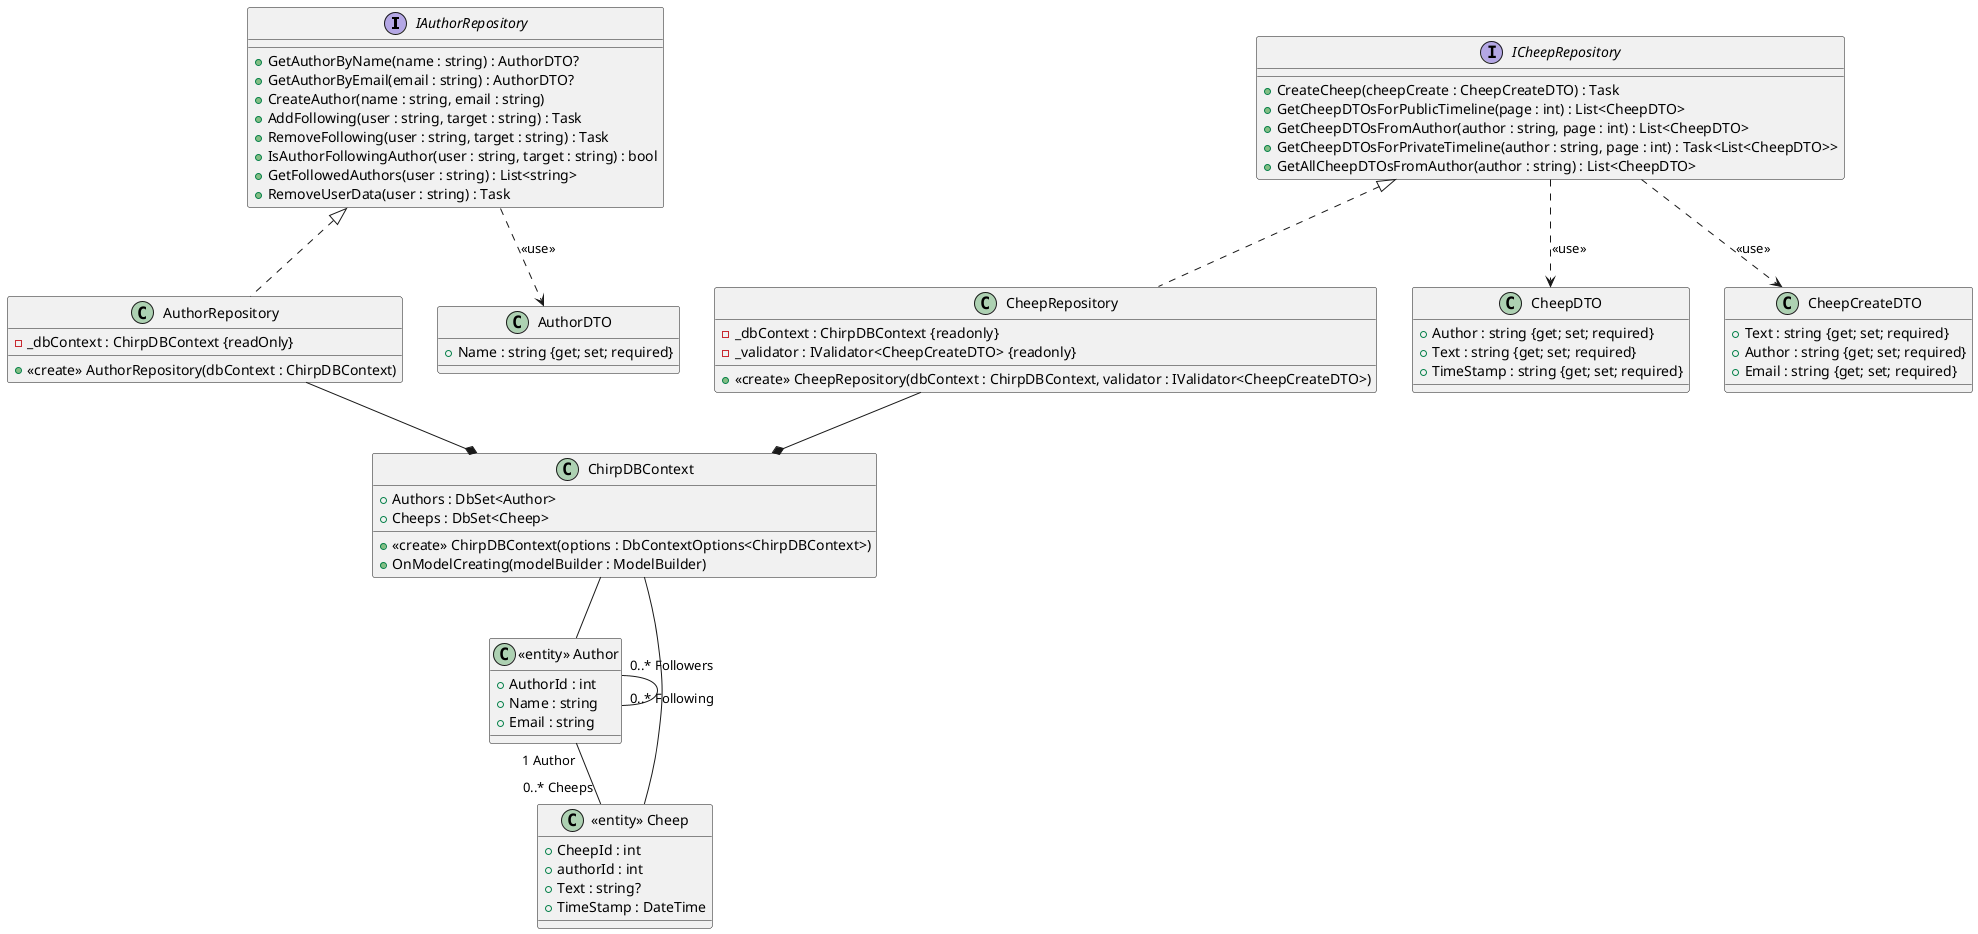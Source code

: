/' https://plantuml.com/class-diagram '/
@startuml domainModel
interface IAuthorRepository {
    + GetAuthorByName(name : string) : AuthorDTO? 
    + GetAuthorByEmail(email : string) : AuthorDTO?
    + CreateAuthor(name : string, email : string)
    + AddFollowing(user : string, target : string) : Task
    + RemoveFollowing(user : string, target : string) : Task
    + IsAuthorFollowingAuthor(user : string, target : string) : bool
    + GetFollowedAuthors(user : string) : List<string>
    + RemoveUserData(user : string) : Task
}
interface ICheepRepository {
    + CreateCheep(cheepCreate : CheepCreateDTO) : Task
    + GetCheepDTOsForPublicTimeline(page : int) : List<CheepDTO>
    + GetCheepDTOsFromAuthor(author : string, page : int) : List<CheepDTO>
    + GetCheepDTOsForPrivateTimeline(author : string, page : int) : Task<List<CheepDTO>>
    + GetAllCheepDTOsFromAuthor(author : string) : List<CheepDTO>
}
class AuthorRepository {
    - _dbContext : ChirpDBContext {readOnly}
    + <<create>> AuthorRepository(dbContext : ChirpDBContext)
}

class CheepRepository  {
    - _dbContext : ChirpDBContext {readonly}
    - _validator : IValidator<CheepCreateDTO> {readonly}
    + <<create>> CheepRepository(dbContext : ChirpDBContext, validator : IValidator<CheepCreateDTO>)
}

class "<<entity>> Author" {
    + AuthorId : int
    + Name : string
    + Email : string
}

class "<<entity>> Cheep"{
    + CheepId : int
    + authorId : int
    + Text : string?
    + TimeStamp : DateTime
}

class AuthorDTO {
    + Name : string {get; set; required}
}

class CheepDTO {
    + Author : string {get; set; required}
    + Text : string {get; set; required}
    + TimeStamp : string {get; set; required}
}

class CheepCreateDTO {
    + Text : string {get; set; required}
    + Author : string {get; set; required}
    + Email : string {get; set; required}
}

class ChirpDBContext {
    + Authors : DbSet<Author>
    + Cheeps : DbSet<Cheep>
    + <<create>> ChirpDBContext(options : DbContextOptions<ChirpDBContext>)
    + OnModelCreating(modelBuilder : ModelBuilder)
}

IAuthorRepository <|.. AuthorRepository
ICheepRepository <|.. CheepRepository
"<<entity>> Author" "1 Author" -- "0..* Cheeps" "<<entity>> Cheep"
"<<entity>> Author" "0..* Followers" -- "0..* Following" "<<entity>> Author"
ChirpDBContext -- "<<entity>> Author"
ChirpDBContext -- "<<entity>> Cheep"
AuthorRepository --* ChirpDBContext
CheepRepository --* ChirpDBContext
IAuthorRepository ..> AuthorDTO : <<use>>
ICheepRepository ..> CheepDTO : <<use>>
ICheepRepository ..> CheepCreateDTO : <<use>>

@enduml